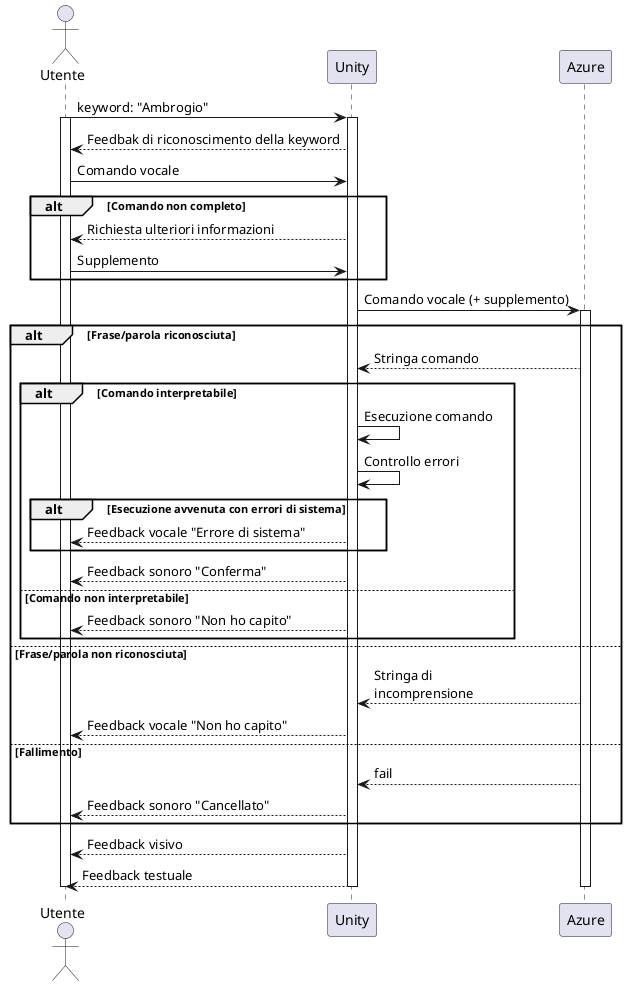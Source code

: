 @startuml
Actor Utente as ut
participant "Azure" as az  order 3
ut -> Unity: keyword: "Ambrogio"
activate ut
activate Unity
Unity --> ut: Feedbak di riconoscimento della keyword
ut -> Unity: Comando vocale
alt Comando non completo
    Unity --> ut: Richiesta ulteriori informazioni
    ut -> Unity: Supplemento
end
Unity -> az: Comando vocale (+ supplemento)
activate az

alt Frase/parola riconosciuta
    az --> Unity: Stringa comando

    alt Comando interpretabile
        Unity -> Unity: Esecuzione comando
        Unity -> Unity: Controllo errori
        alt Esecuzione avvenuta con errori di sistema
        Unity --> ut: Feedback vocale "Errore di sistema"
        end
        Unity --> ut: Feedback sonoro "Conferma"
    else Comando non interpretabile
        Unity --> ut: Feedback sonoro "Non ho capito"
    end
else Frase/parola non riconosciuta
    az --> Unity: Stringa di\nincomprensione
    Unity --> ut: Feedback vocale "Non ho capito"
else Fallimento
    az --> Unity: fail
    Unity --> ut: Feedback sonoro "Cancellato"
end
Unity --> ut: Feedback visivo
Unity --> ut: Feedback testuale
deactivate az
deactivate Unity
deactivate ut
@enduml